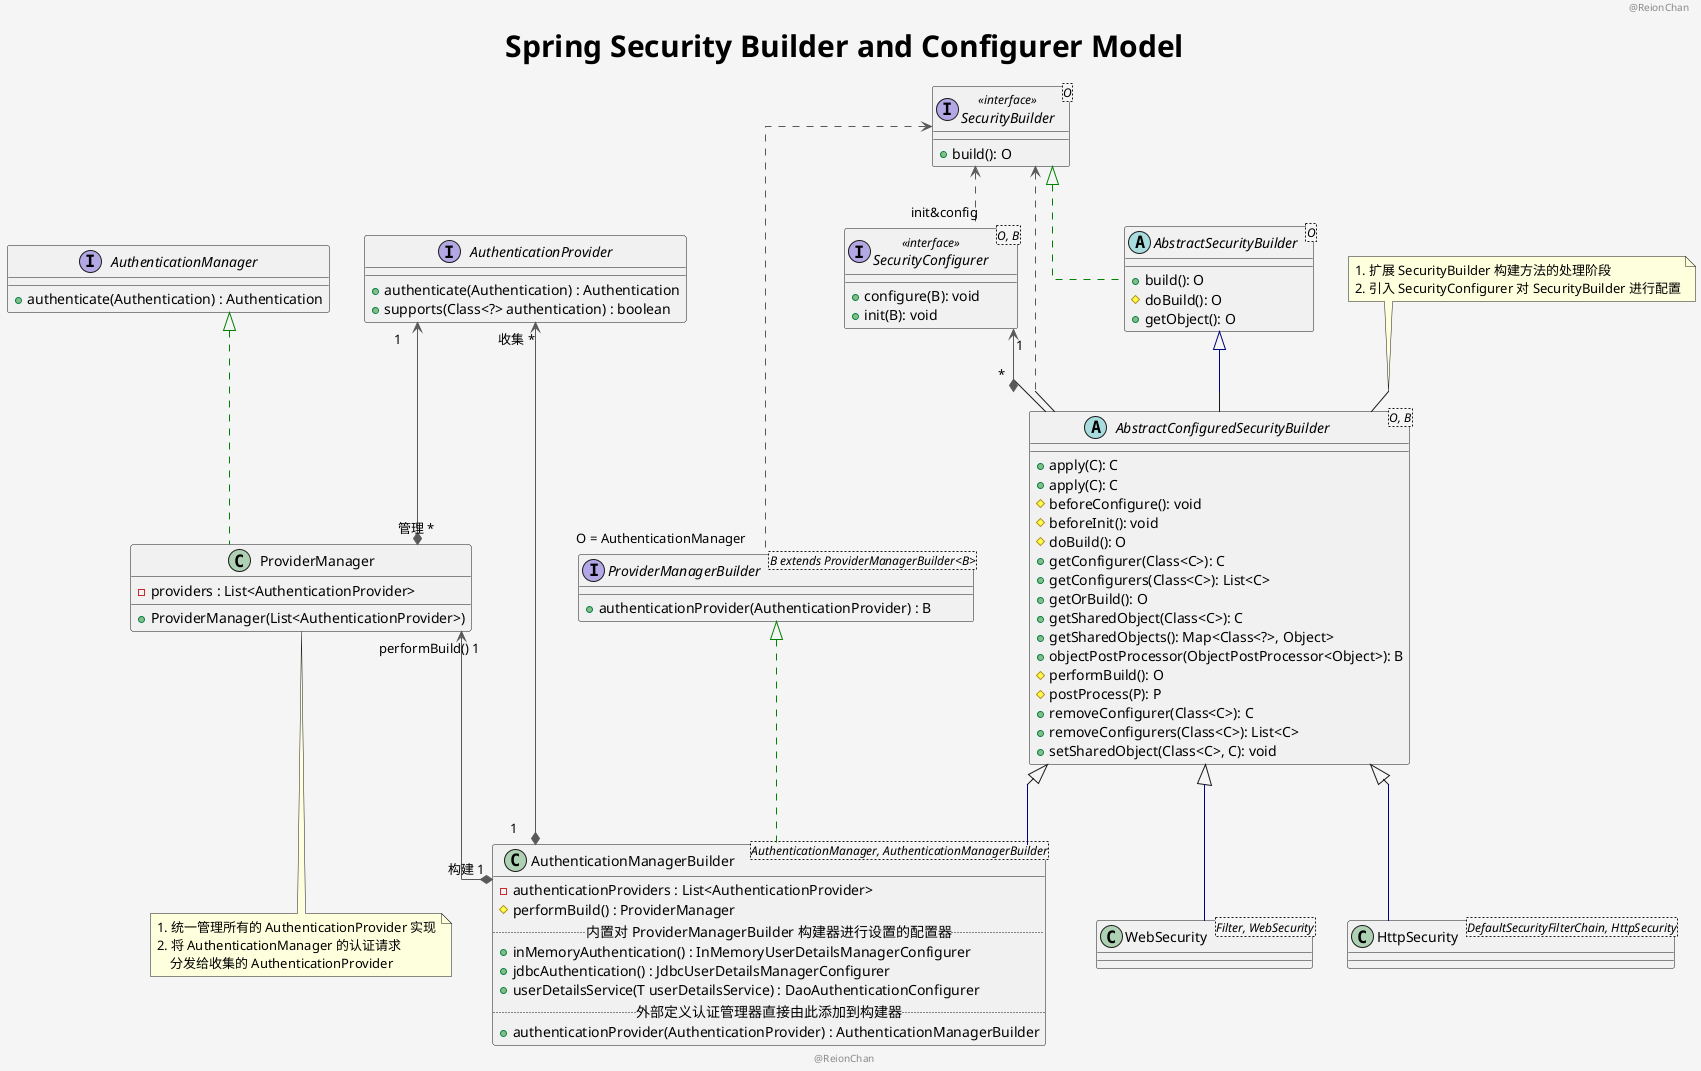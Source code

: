 @startuml

header "@ReionChan"
footer "@ReionChan"

skinparam linetype ortho
skinparam backgroundColor WhiteSmoke
title "<font size=30>Spring Security Builder and Configurer Model"

abstract class AbstractConfiguredSecurityBuilder<O, B> {
  + apply(C): C
  + apply(C): C
  # beforeConfigure(): void
  # beforeInit(): void
  # doBuild(): O
  + getConfigurer(Class<C>): C
  + getConfigurers(Class<C>): List<C>
  + getOrBuild(): O
  + getSharedObject(Class<C>): C
  + getSharedObjects(): Map<Class<?>, Object>
  + objectPostProcessor(ObjectPostProcessor<Object>): B
  # performBuild(): O
  # postProcess(P): P
  + removeConfigurer(Class<C>): C
  + removeConfigurers(Class<C>): List<C>
  + setSharedObject(Class<C>, C): void
}
abstract class AbstractSecurityBuilder<O> {
  + build(): O
  # doBuild(): O
  + getObject(): O
}

interface SecurityBuilder<O> << interface >> {
  + build(): O
}
interface SecurityConfigurer<O, B> << interface >> {
  + configure(B): void
  + init(B): void
}
note "1. 扩展 SecurityBuilder 构建方法的处理阶段\n2. 引入 SecurityConfigurer 对 SecurityBuilder 进行配置" as note4
class WebSecurity<Filter, WebSecurity> {
}
class HttpSecurity<DefaultSecurityFilterChain, HttpSecurity> {
}
class AuthenticationManagerBuilder<AuthenticationManager, AuthenticationManagerBuilder> {
  - authenticationProviders : List<AuthenticationProvider>
  # performBuild() : ProviderManager
  ..内置对 ProviderManagerBuilder 构建器进行设置的配置器..
  + inMemoryAuthentication() : InMemoryUserDetailsManagerConfigurer
  + jdbcAuthentication() : JdbcUserDetailsManagerConfigurer
  + userDetailsService(T userDetailsService) : DaoAuthenticationConfigurer
  ..外部定义认证管理器直接由此添加到构建器..
  + authenticationProvider(AuthenticationProvider) : AuthenticationManagerBuilder
}
interface AuthenticationManager {
  + authenticate(Authentication) : Authentication
}
interface AuthenticationProvider {
  + authenticate(Authentication) : Authentication
  + supports(Class<?> authentication) : boolean
}
class ProviderManager {
  - providers : List<AuthenticationProvider>
  + ProviderManager(List<AuthenticationProvider>)
}
note bottom of ProviderManager
 1. 统一管理所有的 AuthenticationProvider 实现
 2. 将 AuthenticationManager 的认证请求
     分发给收集的 AuthenticationProvider
end note
interface ProviderManagerBuilder<B extends ProviderManagerBuilder<B>>{
  + authenticationProvider(AuthenticationProvider) : B
}

SecurityBuilder  ^-[#008200,dashed]-  AbstractSecurityBuilder
SecurityBuilder <-[#595959,dashed]- "init&config"  SecurityConfigurer
AbstractSecurityBuilder  ^-[#000082,plain]-  AbstractConfiguredSecurityBuilder
SecurityConfigurer "1" <-[#595959,plain]-* "*"  AbstractConfiguredSecurityBuilder
note4 -[#595959,dashed]->  AbstractConfiguredSecurityBuilder
SecurityBuilder  <-[#595959,dashed]-  AbstractConfiguredSecurityBuilder

skinparam groupInheritance 2
AbstractConfiguredSecurityBuilder <|-[#000082,plain]- WebSecurity
AbstractConfiguredSecurityBuilder <|-[#000082,plain]- HttpSecurity
AbstractConfiguredSecurityBuilder <|-[#000082,plain]- AuthenticationManagerBuilder

SecurityBuilder <-[#595959,dashed]- "O = AuthenticationManager"  ProviderManagerBuilder
ProviderManagerBuilder <|-[#008200,dashed]-  AuthenticationManagerBuilder
AuthenticationManager <|-[#008200,dashed]- ProviderManager
AuthenticationProvider "1" <-[#595959,plain]-* "管理 *" ProviderManager
AuthenticationProvider "收集 *" <-[#595959,plain]-* "1" AuthenticationManagerBuilder
ProviderManager "performBuild() 1" <-[#595959,plain]-* "构建 1" AuthenticationManagerBuilder

@enduml
